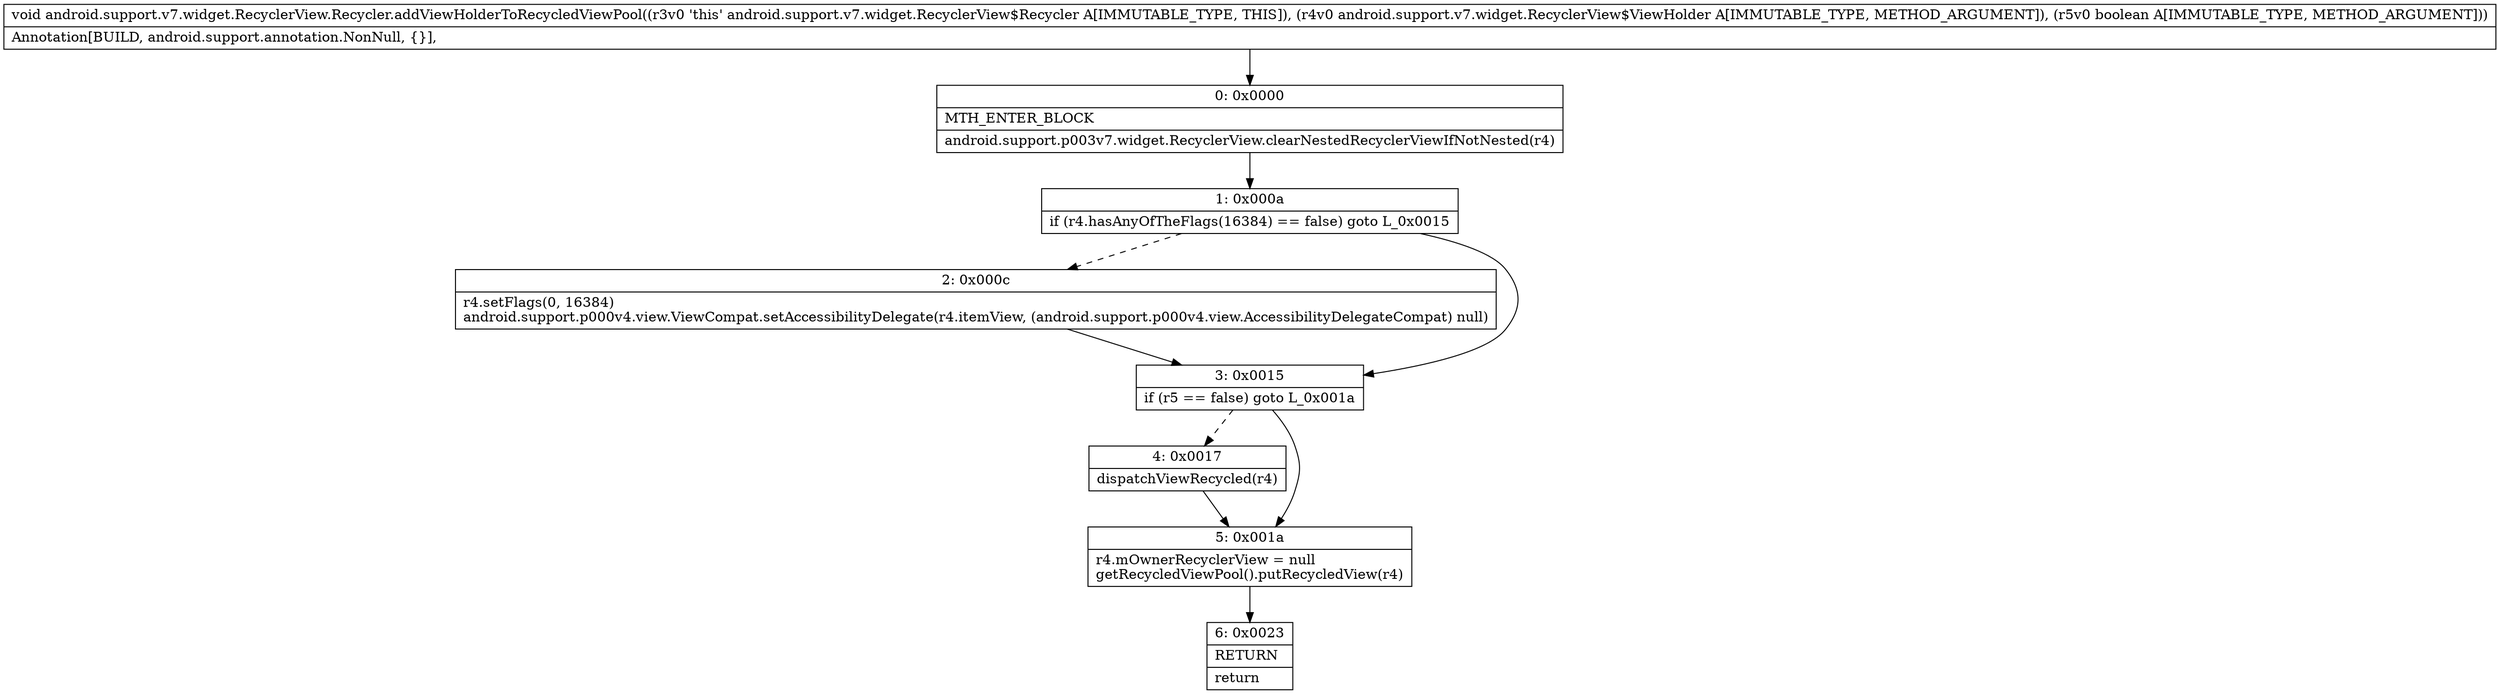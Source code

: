digraph "CFG forandroid.support.v7.widget.RecyclerView.Recycler.addViewHolderToRecycledViewPool(Landroid\/support\/v7\/widget\/RecyclerView$ViewHolder;Z)V" {
Node_0 [shape=record,label="{0\:\ 0x0000|MTH_ENTER_BLOCK\l|android.support.p003v7.widget.RecyclerView.clearNestedRecyclerViewIfNotNested(r4)\l}"];
Node_1 [shape=record,label="{1\:\ 0x000a|if (r4.hasAnyOfTheFlags(16384) == false) goto L_0x0015\l}"];
Node_2 [shape=record,label="{2\:\ 0x000c|r4.setFlags(0, 16384)\landroid.support.p000v4.view.ViewCompat.setAccessibilityDelegate(r4.itemView, (android.support.p000v4.view.AccessibilityDelegateCompat) null)\l}"];
Node_3 [shape=record,label="{3\:\ 0x0015|if (r5 == false) goto L_0x001a\l}"];
Node_4 [shape=record,label="{4\:\ 0x0017|dispatchViewRecycled(r4)\l}"];
Node_5 [shape=record,label="{5\:\ 0x001a|r4.mOwnerRecyclerView = null\lgetRecycledViewPool().putRecycledView(r4)\l}"];
Node_6 [shape=record,label="{6\:\ 0x0023|RETURN\l|return\l}"];
MethodNode[shape=record,label="{void android.support.v7.widget.RecyclerView.Recycler.addViewHolderToRecycledViewPool((r3v0 'this' android.support.v7.widget.RecyclerView$Recycler A[IMMUTABLE_TYPE, THIS]), (r4v0 android.support.v7.widget.RecyclerView$ViewHolder A[IMMUTABLE_TYPE, METHOD_ARGUMENT]), (r5v0 boolean A[IMMUTABLE_TYPE, METHOD_ARGUMENT]))  | Annotation[BUILD, android.support.annotation.NonNull, \{\}], \l}"];
MethodNode -> Node_0;
Node_0 -> Node_1;
Node_1 -> Node_2[style=dashed];
Node_1 -> Node_3;
Node_2 -> Node_3;
Node_3 -> Node_4[style=dashed];
Node_3 -> Node_5;
Node_4 -> Node_5;
Node_5 -> Node_6;
}

